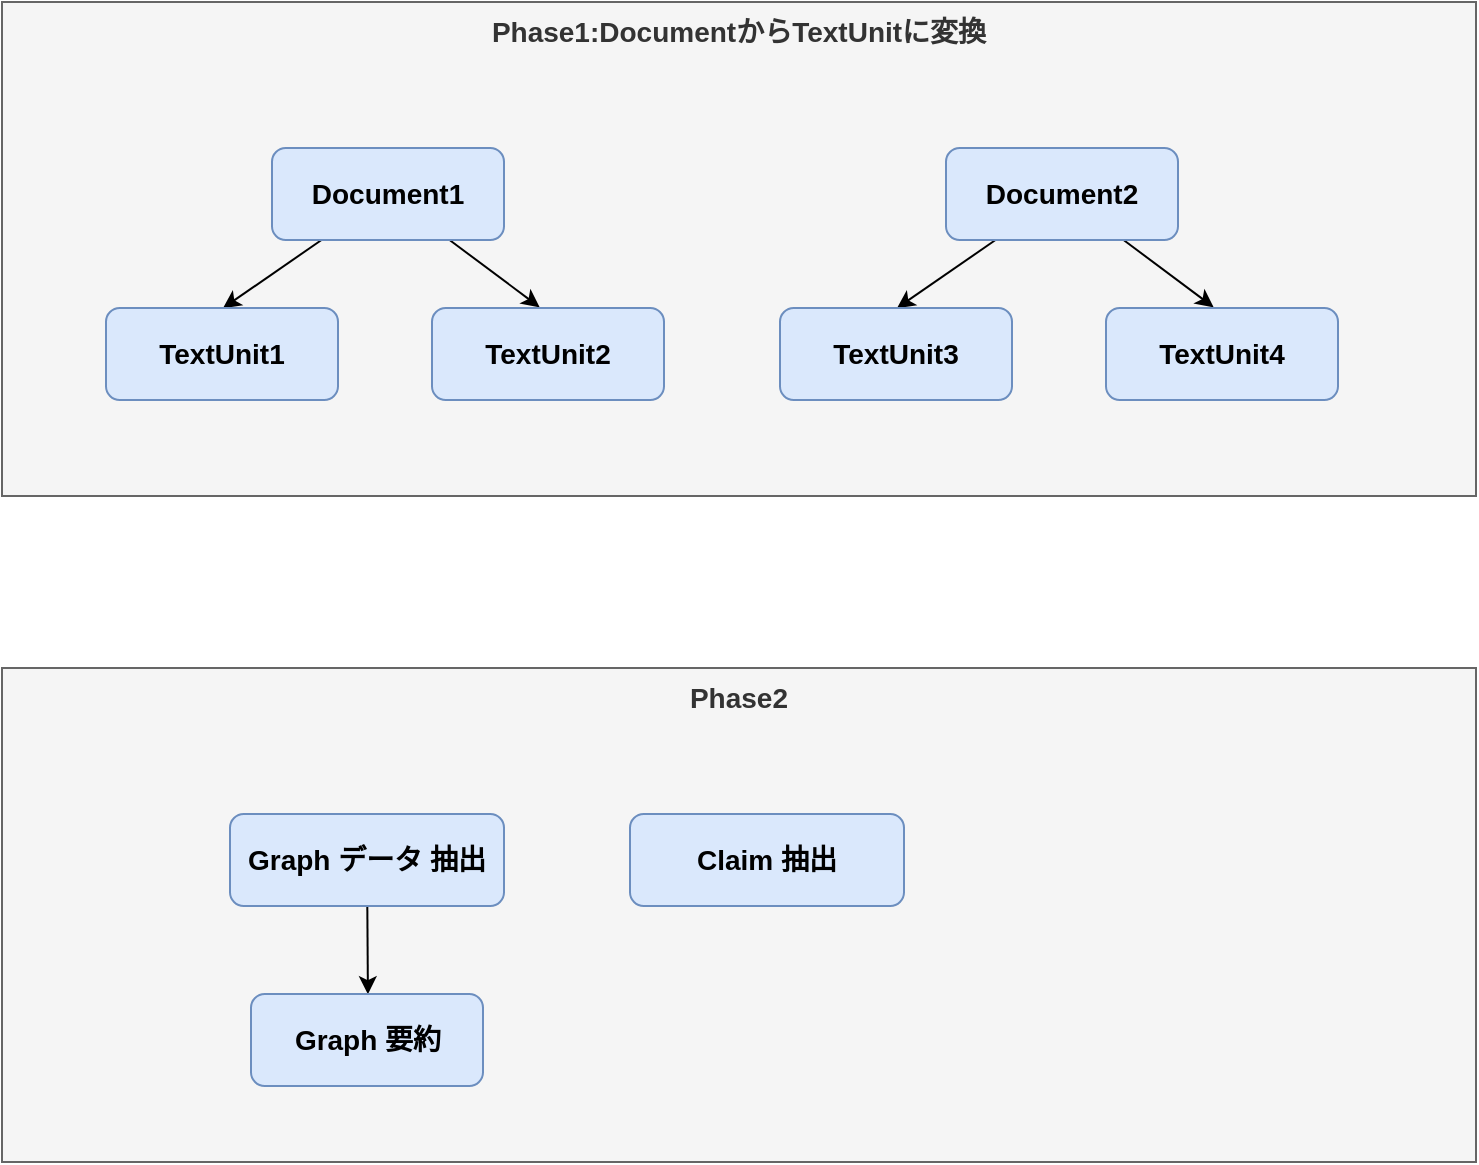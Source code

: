 <mxfile>
    <diagram id="pyFOITWGm1L5QSNy7el4" name="Page-1">
        <mxGraphModel dx="1430" dy="1284" grid="0" gridSize="10" guides="1" tooltips="1" connect="0" arrows="1" fold="1" page="0" pageScale="1" pageWidth="850" pageHeight="1100" background="#ffffff" math="0" shadow="0">
            <root>
                <mxCell id="0"/>
                <mxCell id="1" parent="0"/>
                <mxCell id="17" value="Phase1:DocumentからTextUnitに変換" style="rounded=0;whiteSpace=wrap;html=1;fontSize=14;fontColor=#333333;fillColor=#f5f5f5;strokeColor=#666666;verticalAlign=top;fontStyle=1" parent="1" vertex="1">
                    <mxGeometry x="247" y="-8" width="737" height="247" as="geometry"/>
                </mxCell>
                <mxCell id="121" style="edgeStyle=none;hachureGap=4;html=1;entryX=0.504;entryY=0.002;entryDx=0;entryDy=0;entryPerimeter=0;fontFamily=Architects Daughter;fontSource=https%3A%2F%2Ffonts.googleapis.com%2Fcss%3Ffamily%3DArchitects%2BDaughter;fontSize=16;" edge="1" parent="1" source="28" target="29">
                    <mxGeometry relative="1" as="geometry"/>
                </mxCell>
                <mxCell id="123" style="edgeStyle=none;sketch=0;hachureGap=4;jiggle=2;curveFitting=1;html=1;entryX=0.464;entryY=-0.008;entryDx=0;entryDy=0;entryPerimeter=0;fontFamily=Architects Daughter;fontSource=https%3A%2F%2Ffonts.googleapis.com%2Fcss%3Ffamily%3DArchitects%2BDaughter;fontSize=16;" edge="1" parent="1" source="28" target="122">
                    <mxGeometry relative="1" as="geometry"/>
                </mxCell>
                <mxCell id="28" value="Document1" style="rounded=1;whiteSpace=wrap;html=1;fontSize=14;fontStyle=1;fillColor=#dae8fc;strokeColor=#6c8ebf;" parent="1" vertex="1">
                    <mxGeometry x="382" y="65" width="116" height="46" as="geometry"/>
                </mxCell>
                <mxCell id="29" value="TextUnit1" style="rounded=1;whiteSpace=wrap;html=1;fontSize=14;fontStyle=1;fillColor=#dae8fc;strokeColor=#6c8ebf;" parent="1" vertex="1">
                    <mxGeometry x="299" y="145" width="116" height="46" as="geometry"/>
                </mxCell>
                <mxCell id="122" value="TextUnit2" style="rounded=1;whiteSpace=wrap;html=1;fontSize=14;fontStyle=1;fillColor=#dae8fc;strokeColor=#6c8ebf;" vertex="1" parent="1">
                    <mxGeometry x="462" y="145" width="116" height="46" as="geometry"/>
                </mxCell>
                <mxCell id="130" style="edgeStyle=none;hachureGap=4;html=1;entryX=0.504;entryY=0.002;entryDx=0;entryDy=0;entryPerimeter=0;fontFamily=Architects Daughter;fontSource=https%3A%2F%2Ffonts.googleapis.com%2Fcss%3Ffamily%3DArchitects%2BDaughter;fontSize=16;" edge="1" source="132" target="133" parent="1">
                    <mxGeometry relative="1" as="geometry"/>
                </mxCell>
                <mxCell id="131" style="edgeStyle=none;sketch=0;hachureGap=4;jiggle=2;curveFitting=1;html=1;entryX=0.464;entryY=-0.008;entryDx=0;entryDy=0;entryPerimeter=0;fontFamily=Architects Daughter;fontSource=https%3A%2F%2Ffonts.googleapis.com%2Fcss%3Ffamily%3DArchitects%2BDaughter;fontSize=16;" edge="1" source="132" target="134" parent="1">
                    <mxGeometry relative="1" as="geometry"/>
                </mxCell>
                <mxCell id="132" value="Document2" style="rounded=1;whiteSpace=wrap;html=1;fontSize=14;fontStyle=1;fillColor=#dae8fc;strokeColor=#6c8ebf;" vertex="1" parent="1">
                    <mxGeometry x="719" y="65" width="116" height="46" as="geometry"/>
                </mxCell>
                <mxCell id="133" value="TextUnit3" style="rounded=1;whiteSpace=wrap;html=1;fontSize=14;fontStyle=1;fillColor=#dae8fc;strokeColor=#6c8ebf;" vertex="1" parent="1">
                    <mxGeometry x="636" y="145" width="116" height="46" as="geometry"/>
                </mxCell>
                <mxCell id="134" value="TextUnit4" style="rounded=1;whiteSpace=wrap;html=1;fontSize=14;fontStyle=1;fillColor=#dae8fc;strokeColor=#6c8ebf;" vertex="1" parent="1">
                    <mxGeometry x="799" y="145" width="116" height="46" as="geometry"/>
                </mxCell>
                <mxCell id="146" value="Phase2" style="rounded=0;whiteSpace=wrap;html=1;fontSize=14;fontColor=#333333;fillColor=#f5f5f5;strokeColor=#666666;verticalAlign=top;fontStyle=1" vertex="1" parent="1">
                    <mxGeometry x="247" y="325" width="737" height="247" as="geometry"/>
                </mxCell>
                <mxCell id="147" style="edgeStyle=none;hachureGap=4;html=1;entryX=0.504;entryY=0.002;entryDx=0;entryDy=0;entryPerimeter=0;fontFamily=Architects Daughter;fontSource=https%3A%2F%2Ffonts.googleapis.com%2Fcss%3Ffamily%3DArchitects%2BDaughter;fontSize=16;" edge="1" source="149" target="150" parent="1">
                    <mxGeometry relative="1" as="geometry"/>
                </mxCell>
                <mxCell id="149" value="Graph データ 抽出" style="rounded=1;whiteSpace=wrap;html=1;fontSize=14;fontStyle=1;fillColor=#dae8fc;strokeColor=#6c8ebf;" vertex="1" parent="1">
                    <mxGeometry x="361" y="398" width="137" height="46" as="geometry"/>
                </mxCell>
                <mxCell id="150" value="Graph 要約" style="rounded=1;whiteSpace=wrap;html=1;fontSize=14;fontStyle=1;fillColor=#dae8fc;strokeColor=#6c8ebf;" vertex="1" parent="1">
                    <mxGeometry x="371.5" y="488" width="116" height="46" as="geometry"/>
                </mxCell>
                <mxCell id="157" value="Claim 抽出" style="rounded=1;whiteSpace=wrap;html=1;fontSize=14;fontStyle=1;fillColor=#dae8fc;strokeColor=#6c8ebf;" vertex="1" parent="1">
                    <mxGeometry x="561" y="398" width="137" height="46" as="geometry"/>
                </mxCell>
            </root>
        </mxGraphModel>
    </diagram>
</mxfile>